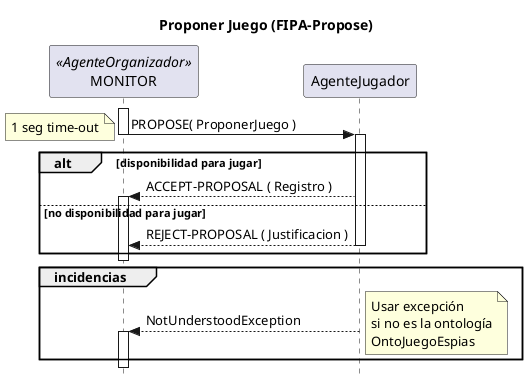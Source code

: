 @startuml
'https://plantuml.com/sequence-diagram
title Proponer Juego (FIPA-Propose)
skinparam style strictuml
participant MONITOR <<AgenteOrganizador>>
participant AgenteJugador

activate MONITOR
MONITOR -> AgenteJugador --++ : PROPOSE( ProponerJuego )
note left: 1 seg time-out
alt disponibilidad para jugar
    AgenteJugador --> MONITOR ++ : ACCEPT-PROPOSAL ( Registro )
else no disponibilidad para jugar
    AgenteJugador --> MONITOR --: REJECT-PROPOSAL ( Justificacion )
end
deactivate MONITOR

group incidencias
        AgenteJugador --> MONITOR ++ : NotUnderstoodException
        note right
            Usar excepción
            si no es la ontología
            OntoJuegoEspias
        end note
end

@enduml